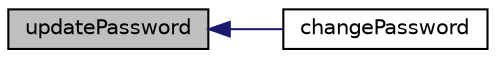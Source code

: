 digraph "updatePassword"
{
  edge [fontname="Helvetica",fontsize="10",labelfontname="Helvetica",labelfontsize="10"];
  node [fontname="Helvetica",fontsize="10",shape=record];
  rankdir="LR";
  Node1 [label="updatePassword",height=0.2,width=0.4,color="black", fillcolor="grey75", style="filled", fontcolor="black"];
  Node1 -> Node2 [dir="back",color="midnightblue",fontsize="10",style="solid",fontname="Helvetica"];
  Node2 [label="changePassword",height=0.2,width=0.4,color="black", fillcolor="white", style="filled",URL="$account_library_8php.html#acaaaab6d55ec5b924e30aad7e1ad5b99"];
}
